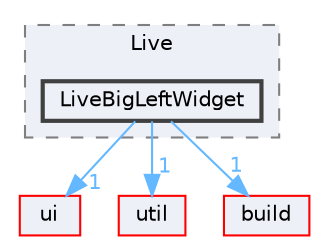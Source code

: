 digraph "LiveBigLeftWidget"
{
 // LATEX_PDF_SIZE
  bgcolor="transparent";
  edge [fontname=Helvetica,fontsize=10,labelfontname=Helvetica,labelfontsize=10];
  node [fontname=Helvetica,fontsize=10,shape=box,height=0.2,width=0.4];
  compound=true
  subgraph clusterdir_e29623dc5209c01c19fa67da8db51a5b {
    graph [ bgcolor="#edf0f7", pencolor="grey50", label="Live", fontname=Helvetica,fontsize=10 style="filled,dashed", URL="dir_e29623dc5209c01c19fa67da8db51a5b.html",tooltip=""]
  dir_89a2faf7b2a60b5bccda945a42659217 [label="LiveBigLeftWidget", fillcolor="#edf0f7", color="grey25", style="filled,bold", URL="dir_89a2faf7b2a60b5bccda945a42659217.html",tooltip=""];
  }
  dir_1788f8309b1a812dcb800a185471cf6c [label="ui", fillcolor="#edf0f7", color="red", style="filled", URL="dir_1788f8309b1a812dcb800a185471cf6c.html",tooltip=""];
  dir_23ec12649285f9fabf3a6b7380226c28 [label="util", fillcolor="#edf0f7", color="red", style="filled", URL="dir_23ec12649285f9fabf3a6b7380226c28.html",tooltip=""];
  dir_4fef79e7177ba769987a8da36c892c5f [label="build", fillcolor="#edf0f7", color="red", style="filled", URL="dir_4fef79e7177ba769987a8da36c892c5f.html",tooltip=""];
  dir_89a2faf7b2a60b5bccda945a42659217->dir_1788f8309b1a812dcb800a185471cf6c [headlabel="1", labeldistance=1.5 headhref="dir_000187_000351.html" href="dir_000187_000351.html" color="steelblue1" fontcolor="steelblue1"];
  dir_89a2faf7b2a60b5bccda945a42659217->dir_23ec12649285f9fabf3a6b7380226c28 [headlabel="1", labeldistance=1.5 headhref="dir_000187_000357.html" href="dir_000187_000357.html" color="steelblue1" fontcolor="steelblue1"];
  dir_89a2faf7b2a60b5bccda945a42659217->dir_4fef79e7177ba769987a8da36c892c5f [headlabel="1", labeldistance=1.5 headhref="dir_000187_000041.html" href="dir_000187_000041.html" color="steelblue1" fontcolor="steelblue1"];
}
